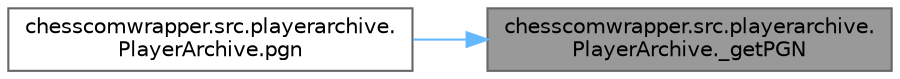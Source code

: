 digraph "chesscomwrapper.src.playerarchive.PlayerArchive._getPGN"
{
 // LATEX_PDF_SIZE
  bgcolor="transparent";
  edge [fontname=Helvetica,fontsize=10,labelfontname=Helvetica,labelfontsize=10];
  node [fontname=Helvetica,fontsize=10,shape=box,height=0.2,width=0.4];
  rankdir="RL";
  Node1 [label="chesscomwrapper.src.playerarchive.\lPlayerArchive._getPGN",height=0.2,width=0.4,color="gray40", fillcolor="grey60", style="filled", fontcolor="black",tooltip=" "];
  Node1 -> Node2 [dir="back",color="steelblue1",style="solid"];
  Node2 [label="chesscomwrapper.src.playerarchive.\lPlayerArchive.pgn",height=0.2,width=0.4,color="grey40", fillcolor="white", style="filled",URL="$classchesscomwrapper_1_1src_1_1playerarchive_1_1_player_archive.html#ab23fa4ebf51b3ef3039af3c0bc071034",tooltip=" "];
}
